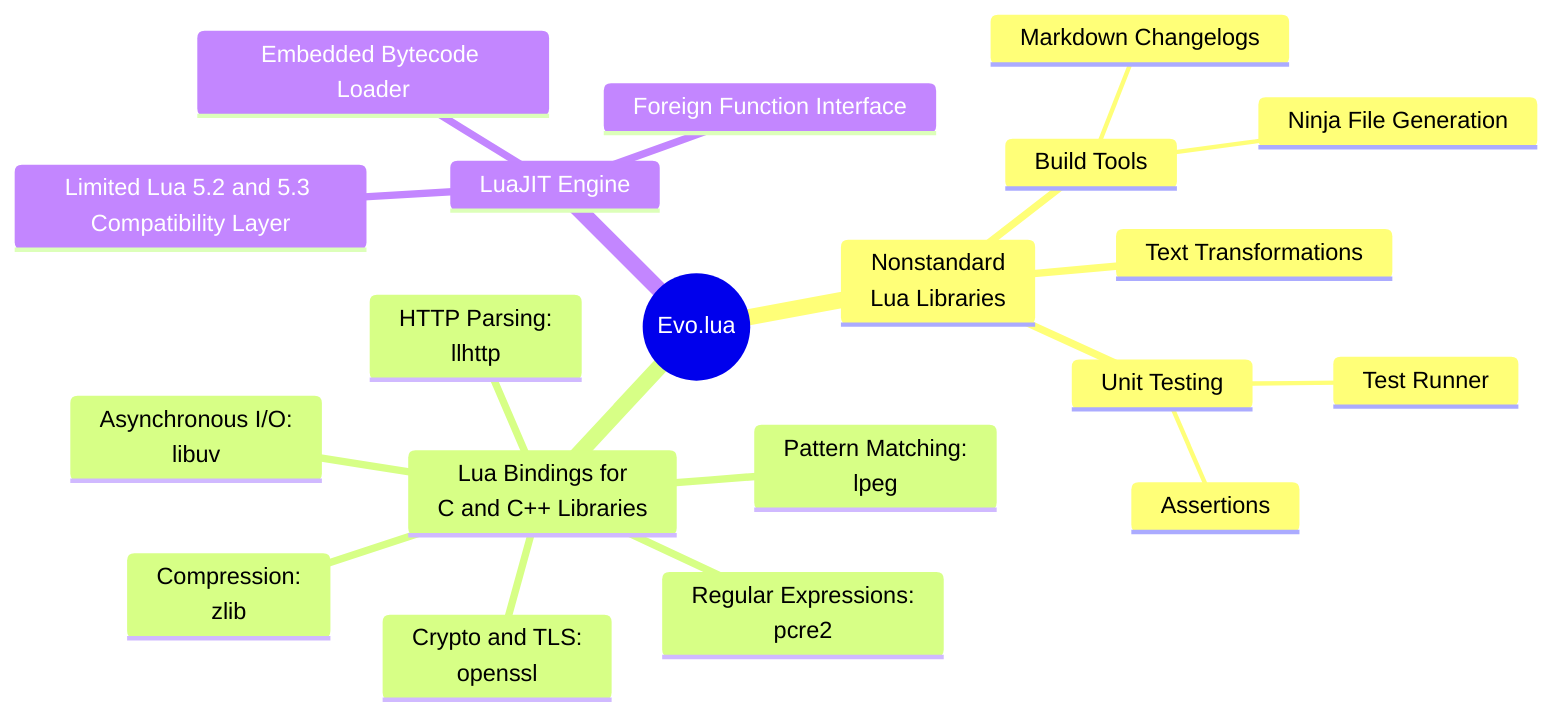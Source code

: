 mindmap
  root((Evo.lua))
    Nonstandard<br/>Lua Libraries
      Text Transformations
      Build Tools
        Ninja File Generation
        Markdown Changelogs
      Unit Testing
        Test Runner
        Assertions
    Lua Bindings for<br/>C and C++ Libraries
      Asynchronous I/O:<br/>libuv
      Crypto and TLS:<br/>openssl
      Compression:<br/>zlib
      Regular Expressions:<br/>pcre2
      Pattern Matching:<br/>lpeg
      HTTP Parsing:<br/>llhttp
    LuaJIT Engine
      Foreign Function Interface
      Embedded Bytecode Loader
      Limited Lua 5.2 and 5.3 Compatibility Layer
